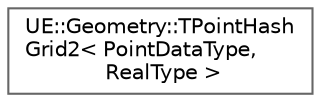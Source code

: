 digraph "Graphical Class Hierarchy"
{
 // INTERACTIVE_SVG=YES
 // LATEX_PDF_SIZE
  bgcolor="transparent";
  edge [fontname=Helvetica,fontsize=10,labelfontname=Helvetica,labelfontsize=10];
  node [fontname=Helvetica,fontsize=10,shape=box,height=0.2,width=0.4];
  rankdir="LR";
  Node0 [id="Node000000",label="UE::Geometry::TPointHash\lGrid2\< PointDataType,\l RealType \>",height=0.2,width=0.4,color="grey40", fillcolor="white", style="filled",URL="$d6/deb/classUE_1_1Geometry_1_1TPointHashGrid2.html",tooltip="Hash Grid for values associated with 2D points."];
}
